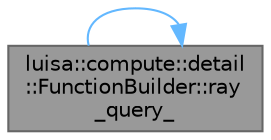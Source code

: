 digraph "luisa::compute::detail::FunctionBuilder::ray_query_"
{
 // LATEX_PDF_SIZE
  bgcolor="transparent";
  edge [fontname=Helvetica,fontsize=10,labelfontname=Helvetica,labelfontsize=10];
  node [fontname=Helvetica,fontsize=10,shape=box,height=0.2,width=0.4];
  rankdir="LR";
  Node1 [id="Node000001",label="luisa::compute::detail\l::FunctionBuilder::ray\l_query_",height=0.2,width=0.4,color="gray40", fillcolor="grey60", style="filled", fontcolor="black",tooltip="Add ray query statement"];
  Node1 -> Node1 [id="edge1_Node000001_Node000001",color="steelblue1",style="solid",tooltip=" "];
}
